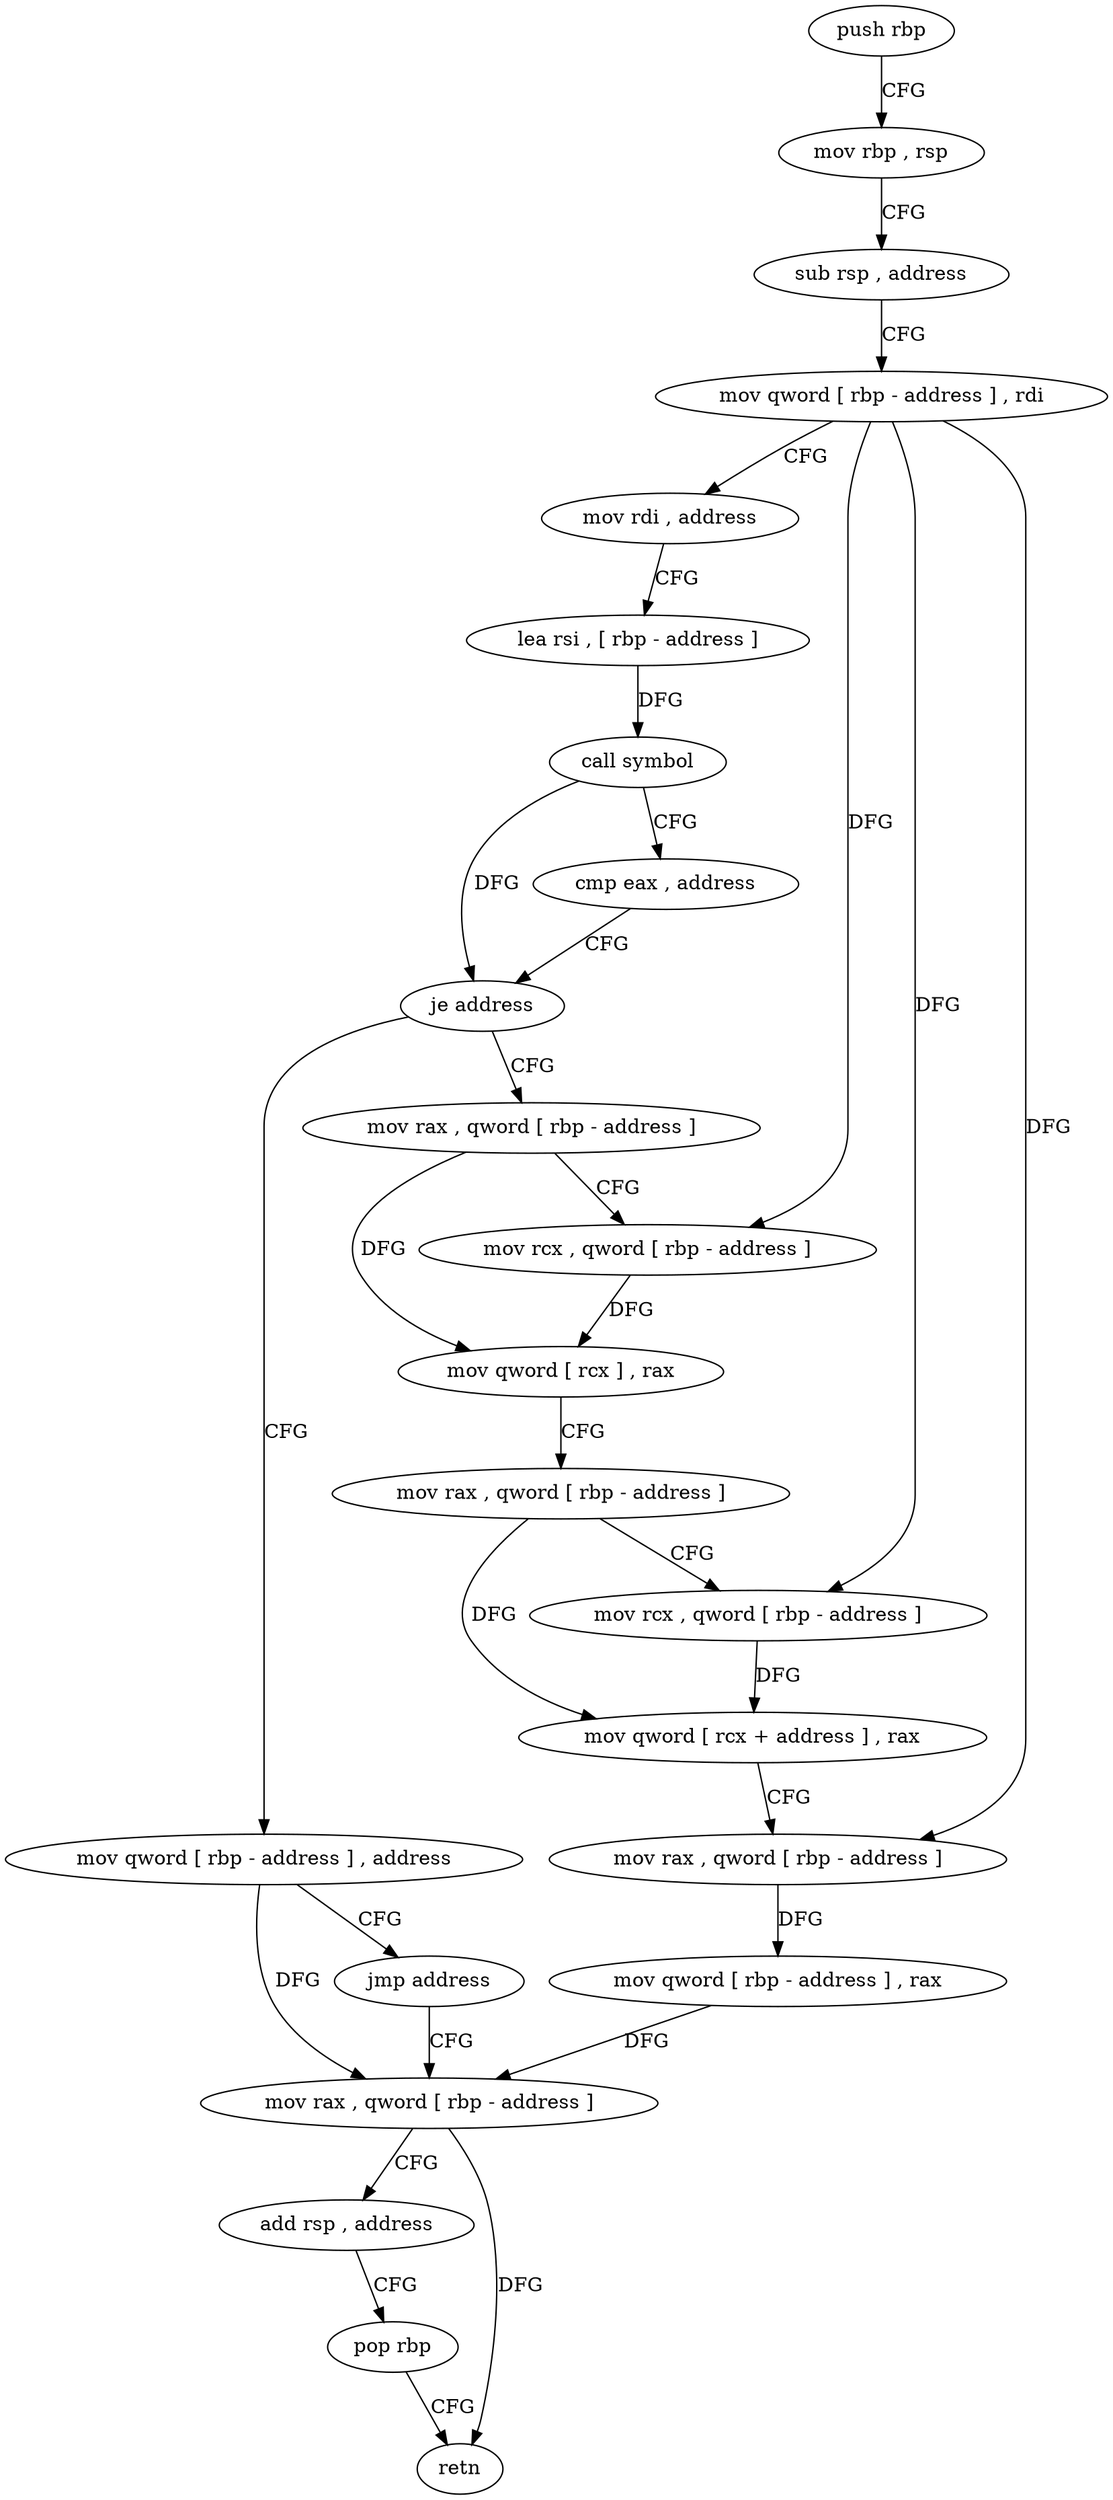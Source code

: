 digraph "func" {
"4250096" [label = "push rbp" ]
"4250097" [label = "mov rbp , rsp" ]
"4250100" [label = "sub rsp , address" ]
"4250107" [label = "mov qword [ rbp - address ] , rdi" ]
"4250111" [label = "mov rdi , address" ]
"4250121" [label = "lea rsi , [ rbp - address ]" ]
"4250128" [label = "call symbol" ]
"4250133" [label = "cmp eax , address" ]
"4250136" [label = "je address" ]
"4250155" [label = "mov rax , qword [ rbp - address ]" ]
"4250142" [label = "mov qword [ rbp - address ] , address" ]
"4250162" [label = "mov rcx , qword [ rbp - address ]" ]
"4250166" [label = "mov qword [ rcx ] , rax" ]
"4250169" [label = "mov rax , qword [ rbp - address ]" ]
"4250176" [label = "mov rcx , qword [ rbp - address ]" ]
"4250180" [label = "mov qword [ rcx + address ] , rax" ]
"4250184" [label = "mov rax , qword [ rbp - address ]" ]
"4250188" [label = "mov qword [ rbp - address ] , rax" ]
"4250192" [label = "mov rax , qword [ rbp - address ]" ]
"4250150" [label = "jmp address" ]
"4250196" [label = "add rsp , address" ]
"4250203" [label = "pop rbp" ]
"4250204" [label = "retn" ]
"4250096" -> "4250097" [ label = "CFG" ]
"4250097" -> "4250100" [ label = "CFG" ]
"4250100" -> "4250107" [ label = "CFG" ]
"4250107" -> "4250111" [ label = "CFG" ]
"4250107" -> "4250162" [ label = "DFG" ]
"4250107" -> "4250176" [ label = "DFG" ]
"4250107" -> "4250184" [ label = "DFG" ]
"4250111" -> "4250121" [ label = "CFG" ]
"4250121" -> "4250128" [ label = "DFG" ]
"4250128" -> "4250133" [ label = "CFG" ]
"4250128" -> "4250136" [ label = "DFG" ]
"4250133" -> "4250136" [ label = "CFG" ]
"4250136" -> "4250155" [ label = "CFG" ]
"4250136" -> "4250142" [ label = "CFG" ]
"4250155" -> "4250162" [ label = "CFG" ]
"4250155" -> "4250166" [ label = "DFG" ]
"4250142" -> "4250150" [ label = "CFG" ]
"4250142" -> "4250192" [ label = "DFG" ]
"4250162" -> "4250166" [ label = "DFG" ]
"4250166" -> "4250169" [ label = "CFG" ]
"4250169" -> "4250176" [ label = "CFG" ]
"4250169" -> "4250180" [ label = "DFG" ]
"4250176" -> "4250180" [ label = "DFG" ]
"4250180" -> "4250184" [ label = "CFG" ]
"4250184" -> "4250188" [ label = "DFG" ]
"4250188" -> "4250192" [ label = "DFG" ]
"4250192" -> "4250196" [ label = "CFG" ]
"4250192" -> "4250204" [ label = "DFG" ]
"4250150" -> "4250192" [ label = "CFG" ]
"4250196" -> "4250203" [ label = "CFG" ]
"4250203" -> "4250204" [ label = "CFG" ]
}
